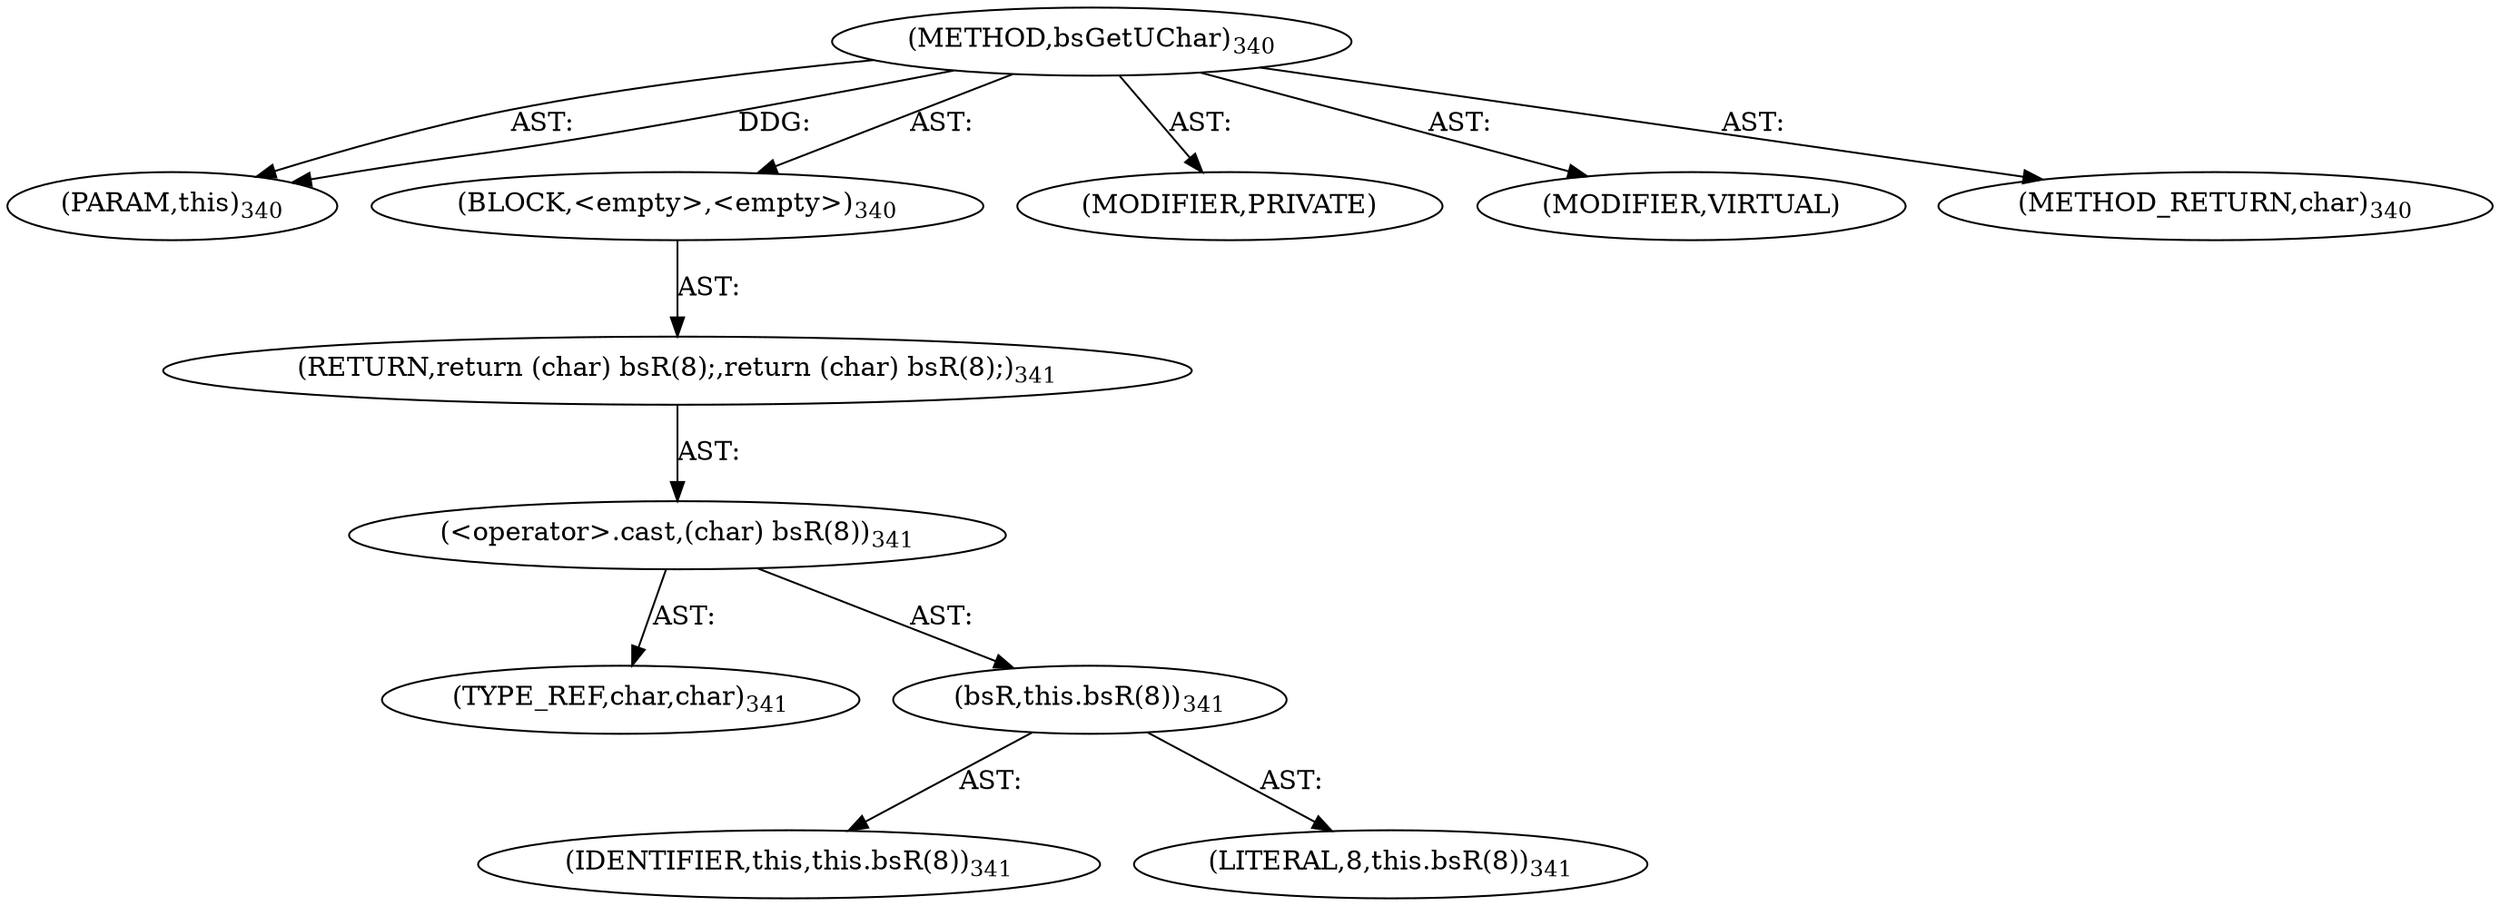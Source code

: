 digraph "bsGetUChar" {  
"111669149713" [label = <(METHOD,bsGetUChar)<SUB>340</SUB>> ]
"115964116997" [label = <(PARAM,this)<SUB>340</SUB>> ]
"25769803817" [label = <(BLOCK,&lt;empty&gt;,&lt;empty&gt;)<SUB>340</SUB>> ]
"146028888070" [label = <(RETURN,return (char) bsR(8);,return (char) bsR(8);)<SUB>341</SUB>> ]
"30064771312" [label = <(&lt;operator&gt;.cast,(char) bsR(8))<SUB>341</SUB>> ]
"180388626444" [label = <(TYPE_REF,char,char)<SUB>341</SUB>> ]
"30064771313" [label = <(bsR,this.bsR(8))<SUB>341</SUB>> ]
"68719476760" [label = <(IDENTIFIER,this,this.bsR(8))<SUB>341</SUB>> ]
"90194313268" [label = <(LITERAL,8,this.bsR(8))<SUB>341</SUB>> ]
"133143986252" [label = <(MODIFIER,PRIVATE)> ]
"133143986253" [label = <(MODIFIER,VIRTUAL)> ]
"128849018897" [label = <(METHOD_RETURN,char)<SUB>340</SUB>> ]
  "111669149713" -> "115964116997"  [ label = "AST: "] 
  "111669149713" -> "25769803817"  [ label = "AST: "] 
  "111669149713" -> "133143986252"  [ label = "AST: "] 
  "111669149713" -> "133143986253"  [ label = "AST: "] 
  "111669149713" -> "128849018897"  [ label = "AST: "] 
  "25769803817" -> "146028888070"  [ label = "AST: "] 
  "146028888070" -> "30064771312"  [ label = "AST: "] 
  "30064771312" -> "180388626444"  [ label = "AST: "] 
  "30064771312" -> "30064771313"  [ label = "AST: "] 
  "30064771313" -> "68719476760"  [ label = "AST: "] 
  "30064771313" -> "90194313268"  [ label = "AST: "] 
  "111669149713" -> "115964116997"  [ label = "DDG: "] 
}
